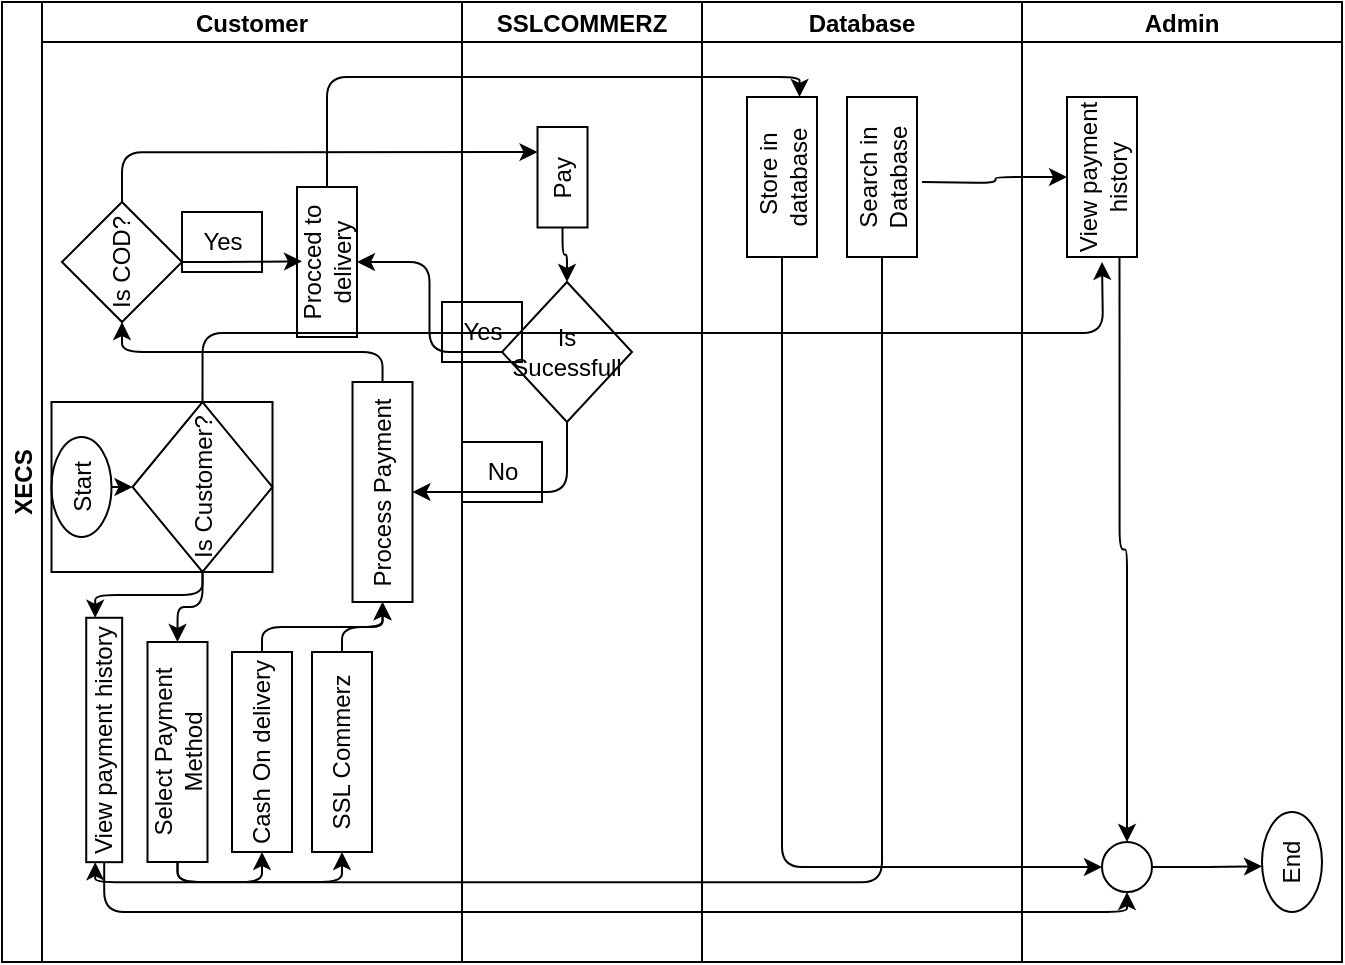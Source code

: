 <mxfile>
    <diagram id="Cr5mVFyB8ifR742QVGwp" name="Page-1">
        <mxGraphModel dx="592" dy="470" grid="1" gridSize="10" guides="1" tooltips="1" connect="1" arrows="1" fold="1" page="1" pageScale="1" pageWidth="850" pageHeight="1100" background="#FFFFFF" math="0" shadow="0">
            <root>
                <mxCell id="0"/>
                <mxCell id="1" parent="0"/>
                <mxCell id="5" value="XECS" style="swimlane;childLayout=stackLayout;resizeParent=1;resizeParentMax=0;startSize=20;horizontal=0;horizontalStack=1;fillColor=none;strokeColor=#000000;fontColor=#000000;" parent="1" vertex="1">
                    <mxGeometry x="110" y="400" width="670" height="480" as="geometry"/>
                </mxCell>
                <mxCell id="6" value="Customer" style="swimlane;startSize=20;fillColor=none;strokeColor=#000000;fontColor=#000000;" parent="5" vertex="1">
                    <mxGeometry x="20" width="210" height="480" as="geometry"/>
                </mxCell>
                <mxCell id="12" value="" style="group;fillColor=none;strokeColor=#000000;fontColor=#000000;" parent="6" vertex="1" connectable="0">
                    <mxGeometry x="4.75" y="200" width="110.5" height="85" as="geometry"/>
                </mxCell>
                <mxCell id="10" value="Start" style="ellipse;whiteSpace=wrap;html=1;rotation=-90;fillColor=none;strokeColor=#000000;fontColor=#000000;" parent="12" vertex="1">
                    <mxGeometry x="-10" y="27.5" width="50" height="30" as="geometry"/>
                </mxCell>
                <mxCell id="11" value="Is Customer?" style="rhombus;whiteSpace=wrap;html=1;rotation=-90;fillColor=none;strokeColor=#000000;fontColor=#000000;" parent="12" vertex="1">
                    <mxGeometry x="33" y="7.5" width="85" height="70" as="geometry"/>
                </mxCell>
                <mxCell id="9" style="edgeStyle=none;html=1;exitX=0.5;exitY=1;exitDx=0;exitDy=0;entryX=0.5;entryY=0;entryDx=0;entryDy=0;fillColor=none;strokeColor=#000000;fontColor=#000000;" parent="12" source="10" target="11" edge="1">
                    <mxGeometry relative="1" as="geometry"/>
                </mxCell>
                <mxCell id="20" style="edgeStyle=orthogonalEdgeStyle;html=1;exitX=0;exitY=0.5;exitDx=0;exitDy=0;entryX=0;entryY=0.5;entryDx=0;entryDy=0;fillColor=none;strokeColor=#000000;fontColor=#000000;" parent="6" source="2" target="3" edge="1">
                    <mxGeometry relative="1" as="geometry"/>
                </mxCell>
                <mxCell id="21" style="edgeStyle=orthogonalEdgeStyle;html=1;exitX=0;exitY=0.5;exitDx=0;exitDy=0;entryX=0;entryY=0.5;entryDx=0;entryDy=0;fillColor=none;strokeColor=#000000;fontColor=#000000;" parent="6" source="2" target="4" edge="1">
                    <mxGeometry relative="1" as="geometry"/>
                </mxCell>
                <mxCell id="2" value="Select Payment Method" style="rounded=0;whiteSpace=wrap;html=1;rotation=-90;fillColor=none;strokeColor=#000000;fontColor=#000000;" parent="6" vertex="1">
                    <mxGeometry x="12.75" y="360" width="110" height="30" as="geometry"/>
                </mxCell>
                <mxCell id="15" style="edgeStyle=orthogonalEdgeStyle;html=1;exitX=0;exitY=0.5;exitDx=0;exitDy=0;entryX=1;entryY=0.5;entryDx=0;entryDy=0;fillColor=none;strokeColor=#000000;fontColor=#000000;" parent="6" source="11" target="2" edge="1">
                    <mxGeometry relative="1" as="geometry"/>
                </mxCell>
                <mxCell id="23" style="edgeStyle=orthogonalEdgeStyle;html=1;exitX=1;exitY=0.5;exitDx=0;exitDy=0;entryX=0;entryY=0.5;entryDx=0;entryDy=0;fillColor=none;strokeColor=#000000;fontColor=#000000;" parent="6" source="3" target="22" edge="1">
                    <mxGeometry relative="1" as="geometry"/>
                </mxCell>
                <mxCell id="3" value="Cash On delivery" style="rounded=0;whiteSpace=wrap;html=1;rotation=-90;fillColor=none;strokeColor=#000000;fontColor=#000000;" parent="6" vertex="1">
                    <mxGeometry x="60" y="360" width="100" height="30" as="geometry"/>
                </mxCell>
                <mxCell id="24" style="edgeStyle=orthogonalEdgeStyle;html=1;exitX=1;exitY=0.5;exitDx=0;exitDy=0;entryX=0;entryY=0.5;entryDx=0;entryDy=0;fillColor=none;strokeColor=#000000;fontColor=#000000;" parent="6" source="4" target="22" edge="1">
                    <mxGeometry relative="1" as="geometry"/>
                </mxCell>
                <mxCell id="4" value="SSL Commerz" style="rounded=0;whiteSpace=wrap;html=1;rotation=-90;fillColor=none;strokeColor=#000000;fontColor=#000000;" parent="6" vertex="1">
                    <mxGeometry x="100" y="360" width="100" height="30" as="geometry"/>
                </mxCell>
                <mxCell id="27" style="edgeStyle=orthogonalEdgeStyle;html=1;exitX=1;exitY=0.5;exitDx=0;exitDy=0;fillColor=none;strokeColor=#000000;fontColor=#000000;" parent="6" source="22" target="26" edge="1">
                    <mxGeometry relative="1" as="geometry"/>
                </mxCell>
                <mxCell id="22" value="Process Payment" style="rounded=0;whiteSpace=wrap;html=1;rotation=-90;fillColor=none;strokeColor=#000000;fontColor=#000000;" parent="6" vertex="1">
                    <mxGeometry x="115.25" y="230" width="110" height="30" as="geometry"/>
                </mxCell>
                <mxCell id="26" value="Is COD?" style="rhombus;whiteSpace=wrap;html=1;rotation=-90;fillColor=none;strokeColor=#000000;fontColor=#000000;" parent="6" vertex="1">
                    <mxGeometry x="10" y="100" width="60" height="60" as="geometry"/>
                </mxCell>
                <mxCell id="29" value="Procced to delivery" style="rounded=0;whiteSpace=wrap;html=1;rotation=-90;fillColor=none;strokeColor=#000000;fontColor=#000000;" parent="6" vertex="1">
                    <mxGeometry x="105" y="115" width="75" height="30" as="geometry"/>
                </mxCell>
                <mxCell id="58" value="View payment history" style="rounded=0;whiteSpace=wrap;html=1;rotation=-90;fillColor=none;strokeColor=#000000;fontColor=#000000;" parent="6" vertex="1">
                    <mxGeometry x="-30" y="360" width="122.2" height="17.97" as="geometry"/>
                </mxCell>
                <mxCell id="59" style="edgeStyle=orthogonalEdgeStyle;html=1;exitX=0;exitY=0.5;exitDx=0;exitDy=0;entryX=1;entryY=0.25;entryDx=0;entryDy=0;fillColor=none;strokeColor=#000000;fontColor=#000000;" parent="6" source="11" target="58" edge="1">
                    <mxGeometry relative="1" as="geometry"/>
                </mxCell>
                <mxCell id="7" value="SSLCOMMERZ" style="swimlane;startSize=20;fillColor=none;strokeColor=#000000;fontColor=#000000;" parent="5" vertex="1">
                    <mxGeometry x="230" width="120" height="480" as="geometry"/>
                </mxCell>
                <mxCell id="36" style="edgeStyle=orthogonalEdgeStyle;html=1;exitX=0;exitY=0.5;exitDx=0;exitDy=0;entryX=0.5;entryY=0;entryDx=0;entryDy=0;fillColor=none;strokeColor=#000000;fontColor=#000000;" parent="7" source="33" target="35" edge="1">
                    <mxGeometry relative="1" as="geometry"/>
                </mxCell>
                <mxCell id="33" value="Pay" style="rounded=0;whiteSpace=wrap;html=1;rotation=-90;fillColor=none;strokeColor=#000000;fontColor=#000000;" parent="7" vertex="1">
                    <mxGeometry x="25.13" y="75.12" width="50.25" height="25" as="geometry"/>
                </mxCell>
                <mxCell id="35" value="Is Sucessfull" style="rhombus;whiteSpace=wrap;html=1;fillColor=none;strokeColor=#000000;fontColor=#000000;" parent="7" vertex="1">
                    <mxGeometry x="20" y="140" width="65" height="70" as="geometry"/>
                </mxCell>
                <mxCell id="38" value="No" style="text;html=1;align=center;verticalAlign=middle;resizable=0;points=[];autosize=1;strokeColor=#000000;fillColor=none;fontColor=#000000;" parent="7" vertex="1">
                    <mxGeometry y="220" width="40" height="30" as="geometry"/>
                </mxCell>
                <mxCell id="43" value="Yes" style="text;html=1;align=center;verticalAlign=middle;resizable=0;points=[];autosize=1;strokeColor=#000000;fillColor=none;fontColor=#000000;" parent="7" vertex="1">
                    <mxGeometry x="-10" y="150" width="40" height="30" as="geometry"/>
                </mxCell>
                <mxCell id="34" style="edgeStyle=orthogonalEdgeStyle;html=1;exitX=1;exitY=0.5;exitDx=0;exitDy=0;entryX=0.75;entryY=0;entryDx=0;entryDy=0;fillColor=none;strokeColor=#000000;fontColor=#000000;" parent="5" source="26" target="33" edge="1">
                    <mxGeometry relative="1" as="geometry"/>
                </mxCell>
                <mxCell id="40" style="edgeStyle=orthogonalEdgeStyle;html=1;exitX=0.5;exitY=1;exitDx=0;exitDy=0;entryX=0.5;entryY=1;entryDx=0;entryDy=0;fillColor=none;strokeColor=#000000;fontColor=#000000;" parent="5" source="35" target="22" edge="1">
                    <mxGeometry relative="1" as="geometry"/>
                </mxCell>
                <mxCell id="42" style="edgeStyle=orthogonalEdgeStyle;html=1;exitX=0;exitY=0.5;exitDx=0;exitDy=0;fillColor=none;strokeColor=#000000;fontColor=#000000;" parent="5" source="35" target="29" edge="1">
                    <mxGeometry relative="1" as="geometry">
                        <mxPoint x="180" y="150" as="targetPoint"/>
                    </mxGeometry>
                </mxCell>
                <mxCell id="8" value="Database" style="swimlane;startSize=20;fillColor=none;strokeColor=#000000;fontColor=#000000;" parent="5" vertex="1">
                    <mxGeometry x="350" width="160" height="480" as="geometry"/>
                </mxCell>
                <mxCell id="45" value="&amp;nbsp;Store in database" style="rounded=0;whiteSpace=wrap;html=1;rotation=-90;fillColor=none;strokeColor=#000000;fontColor=#000000;" parent="8" vertex="1">
                    <mxGeometry y="70" width="80" height="35" as="geometry"/>
                </mxCell>
                <mxCell id="67" value="Search in Database" style="rounded=0;whiteSpace=wrap;html=1;rotation=-90;fillColor=none;strokeColor=#000000;fontColor=#000000;" parent="8" vertex="1">
                    <mxGeometry x="50" y="70" width="80" height="35" as="geometry"/>
                </mxCell>
                <mxCell id="47" value="Admin" style="swimlane;startSize=20;fillColor=none;strokeColor=#000000;fontColor=#000000;" parent="5" vertex="1">
                    <mxGeometry x="510" width="160" height="480" as="geometry"/>
                </mxCell>
                <mxCell id="64" style="edgeStyle=orthogonalEdgeStyle;html=1;exitX=0;exitY=0.75;exitDx=0;exitDy=0;entryX=0.5;entryY=0;entryDx=0;entryDy=0;fillColor=none;strokeColor=#000000;fontColor=#000000;" parent="47" source="48" target="54" edge="1">
                    <mxGeometry relative="1" as="geometry"/>
                </mxCell>
                <mxCell id="48" value="View payment history" style="rounded=0;whiteSpace=wrap;html=1;rotation=-90;fillColor=none;strokeColor=#000000;fontColor=#000000;" parent="47" vertex="1">
                    <mxGeometry y="70" width="80" height="35" as="geometry"/>
                </mxCell>
                <mxCell id="54" value="" style="ellipse;whiteSpace=wrap;html=1;aspect=fixed;fillColor=none;strokeColor=#000000;fontColor=#000000;" parent="47" vertex="1">
                    <mxGeometry x="40" y="420" width="25" height="25" as="geometry"/>
                </mxCell>
                <mxCell id="66" value="End" style="ellipse;whiteSpace=wrap;html=1;rotation=-90;fillColor=none;strokeColor=#000000;fontColor=#000000;" parent="47" vertex="1">
                    <mxGeometry x="110" y="415" width="50" height="30" as="geometry"/>
                </mxCell>
                <mxCell id="49" style="edgeStyle=orthogonalEdgeStyle;html=1;exitX=1;exitY=0.5;exitDx=0;exitDy=0;entryX=1;entryY=0.75;entryDx=0;entryDy=0;fillColor=none;strokeColor=#000000;fontColor=#000000;" parent="5" source="29" target="45" edge="1">
                    <mxGeometry relative="1" as="geometry"/>
                </mxCell>
                <mxCell id="52" style="edgeStyle=orthogonalEdgeStyle;html=1;entryX=0.5;entryY=0;entryDx=0;entryDy=0;fillColor=none;strokeColor=#000000;fontColor=#000000;" parent="5" target="48" edge="1">
                    <mxGeometry relative="1" as="geometry">
                        <mxPoint x="460" y="90" as="sourcePoint"/>
                    </mxGeometry>
                </mxCell>
                <mxCell id="57" style="edgeStyle=orthogonalEdgeStyle;html=1;exitX=0;exitY=0.5;exitDx=0;exitDy=0;entryX=0;entryY=0.5;entryDx=0;entryDy=0;fillColor=none;strokeColor=#000000;fontColor=#000000;" parent="5" source="45" target="54" edge="1">
                    <mxGeometry relative="1" as="geometry"/>
                </mxCell>
                <mxCell id="60" style="edgeStyle=orthogonalEdgeStyle;html=1;exitX=0;exitY=0.5;exitDx=0;exitDy=0;entryX=0;entryY=0.25;entryDx=0;entryDy=0;fillColor=none;strokeColor=#000000;fontColor=#000000;" parent="5" source="67" target="58" edge="1">
                    <mxGeometry relative="1" as="geometry"/>
                </mxCell>
                <mxCell id="63" style="edgeStyle=orthogonalEdgeStyle;html=1;exitX=0;exitY=0.5;exitDx=0;exitDy=0;entryX=0.5;entryY=1;entryDx=0;entryDy=0;fillColor=none;strokeColor=#000000;fontColor=#000000;" parent="5" source="58" target="54" edge="1">
                    <mxGeometry relative="1" as="geometry"/>
                </mxCell>
                <mxCell id="28" style="edgeStyle=orthogonalEdgeStyle;html=1;exitX=0.5;exitY=1;exitDx=0;exitDy=0;fillColor=none;strokeColor=#000000;fontColor=#000000;" parent="1" source="26" edge="1">
                    <mxGeometry relative="1" as="geometry">
                        <mxPoint x="260" y="529.667" as="targetPoint"/>
                    </mxGeometry>
                </mxCell>
                <mxCell id="30" value="Yes" style="text;html=1;align=center;verticalAlign=middle;resizable=0;points=[];autosize=1;strokeColor=#000000;fillColor=none;fontColor=#000000;" parent="1" vertex="1">
                    <mxGeometry x="200" y="505" width="40" height="30" as="geometry"/>
                </mxCell>
                <mxCell id="50" style="edgeStyle=orthogonalEdgeStyle;html=1;exitX=1;exitY=0.5;exitDx=0;exitDy=0;fillColor=none;strokeColor=#000000;fontColor=#000000;" parent="1" source="11" edge="1">
                    <mxGeometry relative="1" as="geometry">
                        <mxPoint x="660" y="530.0" as="targetPoint"/>
                    </mxGeometry>
                </mxCell>
                <mxCell id="65" style="edgeStyle=orthogonalEdgeStyle;html=1;exitX=1;exitY=0.5;exitDx=0;exitDy=0;fillColor=none;strokeColor=#000000;fontColor=#000000;" parent="1" source="54" edge="1">
                    <mxGeometry relative="1" as="geometry">
                        <mxPoint x="740" y="832.167" as="targetPoint"/>
                    </mxGeometry>
                </mxCell>
            </root>
        </mxGraphModel>
    </diagram>
</mxfile>